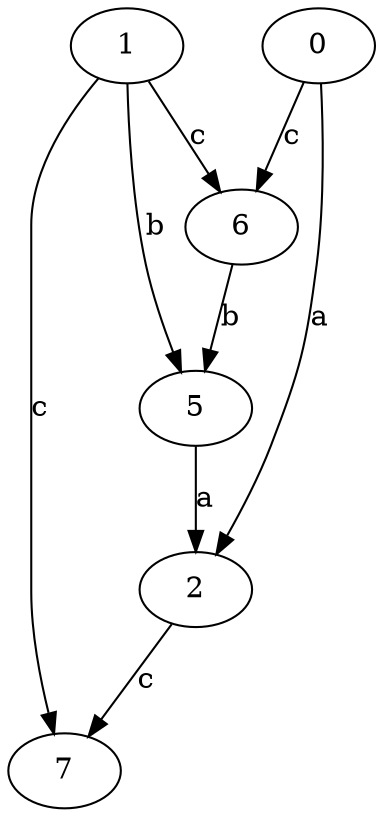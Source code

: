 strict digraph  {
1;
2;
5;
6;
0;
7;
1 -> 5  [label=b];
1 -> 6  [label=c];
1 -> 7  [label=c];
2 -> 7  [label=c];
5 -> 2  [label=a];
6 -> 5  [label=b];
0 -> 2  [label=a];
0 -> 6  [label=c];
}
